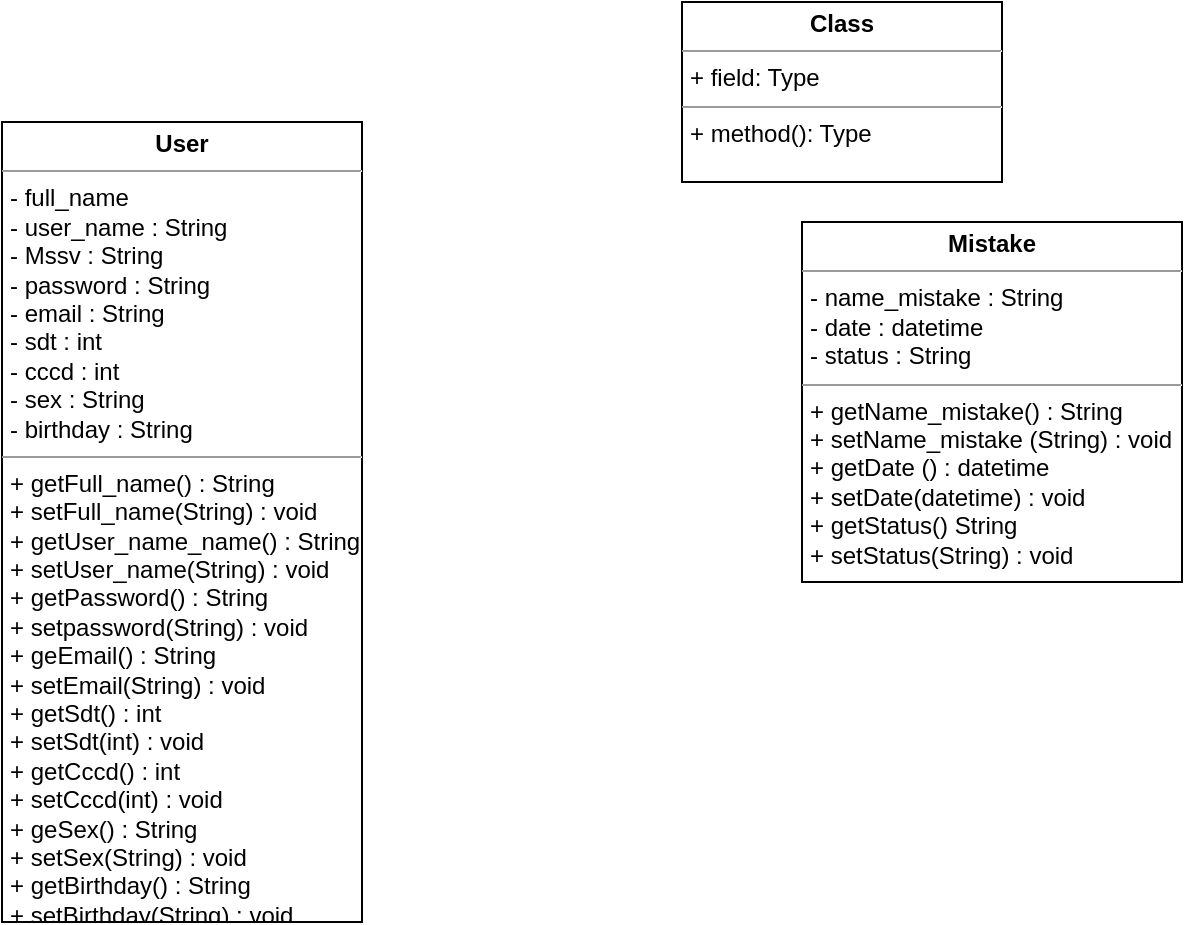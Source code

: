 <mxfile version="22.1.16" type="github">
  <diagram name="Trang-1" id="ub4iE0CZ1Mp9VNyecoae">
    <mxGraphModel dx="1050" dy="599" grid="1" gridSize="10" guides="1" tooltips="1" connect="1" arrows="1" fold="1" page="1" pageScale="1" pageWidth="827" pageHeight="1169" math="0" shadow="0">
      <root>
        <mxCell id="0" />
        <mxCell id="1" parent="0" />
        <mxCell id="cA_QavERVGoHL_NmuGd5-44" style="edgeStyle=orthogonalEdgeStyle;rounded=0;orthogonalLoop=1;jettySize=auto;html=1;exitX=1;exitY=0.5;exitDx=0;exitDy=0;entryX=0.5;entryY=0;entryDx=0;entryDy=0;" edge="1" parent="1" target="cA_QavERVGoHL_NmuGd5-43">
          <mxGeometry relative="1" as="geometry">
            <mxPoint x="460" y="1675" as="sourcePoint" />
          </mxGeometry>
        </mxCell>
        <mxCell id="cA_QavERVGoHL_NmuGd5-60" value="&lt;p style=&quot;margin:0px;margin-top:4px;text-align:center;&quot;&gt;&lt;b&gt;User&lt;/b&gt;&lt;/p&gt;&lt;hr size=&quot;1&quot;&gt;&lt;p style=&quot;margin:0px;margin-left:4px;&quot;&gt;- full_name&lt;/p&gt;&lt;p style=&quot;margin:0px;margin-left:4px;&quot;&gt;- user_name : String&lt;/p&gt;&lt;p style=&quot;margin:0px;margin-left:4px;&quot;&gt;- Mssv : String&lt;/p&gt;&lt;p style=&quot;margin:0px;margin-left:4px;&quot;&gt;- password : String&lt;/p&gt;&lt;p style=&quot;margin:0px;margin-left:4px;&quot;&gt;- email : String&lt;/p&gt;&lt;p style=&quot;margin:0px;margin-left:4px;&quot;&gt;- sdt : int&lt;/p&gt;&lt;p style=&quot;margin:0px;margin-left:4px;&quot;&gt;- cccd : int&lt;/p&gt;&lt;p style=&quot;margin:0px;margin-left:4px;&quot;&gt;- sex : String&lt;/p&gt;&lt;p style=&quot;margin:0px;margin-left:4px;&quot;&gt;- birthday : String&lt;/p&gt;&lt;hr size=&quot;1&quot;&gt;&lt;p style=&quot;margin:0px;margin-left:4px;&quot;&gt;+ getFull_name() : String&lt;/p&gt;&lt;p style=&quot;margin:0px;margin-left:4px;&quot;&gt;+ setFull_name(String) : void&lt;/p&gt;&lt;p style=&quot;border-color: var(--border-color); margin: 0px 0px 0px 4px;&quot;&gt;+ getUser_name_name() : String&lt;/p&gt;&lt;p style=&quot;border-color: var(--border-color); margin: 0px 0px 0px 4px;&quot;&gt;+ setUser_name(String) : void&lt;/p&gt;&lt;p style=&quot;border-color: var(--border-color); margin: 0px 0px 0px 4px;&quot;&gt;+ getPassword() : String&lt;/p&gt;&lt;p style=&quot;border-color: var(--border-color); margin: 0px 0px 0px 4px;&quot;&gt;+ setpassword(String) : void&lt;/p&gt;&lt;p style=&quot;border-color: var(--border-color); margin: 0px 0px 0px 4px;&quot;&gt;+ geEmail() : String&lt;/p&gt;&lt;p style=&quot;border-color: var(--border-color); margin: 0px 0px 0px 4px;&quot;&gt;+ setEmail(String) : void&lt;/p&gt;&lt;p style=&quot;border-color: var(--border-color); margin: 0px 0px 0px 4px;&quot;&gt;+ getSdt() : int&lt;/p&gt;&lt;p style=&quot;border-color: var(--border-color); margin: 0px 0px 0px 4px;&quot;&gt;+ setSdt(int) : void&lt;/p&gt;&lt;p style=&quot;border-color: var(--border-color); margin: 0px 0px 0px 4px;&quot;&gt;+ getCccd() : int&lt;/p&gt;&lt;p style=&quot;border-color: var(--border-color); margin: 0px 0px 0px 4px;&quot;&gt;+ setCccd(int) : void&lt;/p&gt;&lt;p style=&quot;border-color: var(--border-color); margin: 0px 0px 0px 4px;&quot;&gt;+ geSex() : String&lt;/p&gt;&lt;p style=&quot;border-color: var(--border-color); margin: 0px 0px 0px 4px;&quot;&gt;+ setSex(String) : void&lt;/p&gt;&lt;p style=&quot;border-color: var(--border-color); margin: 0px 0px 0px 4px;&quot;&gt;+ getBirthday() : String&lt;/p&gt;&lt;p style=&quot;border-color: var(--border-color); margin: 0px 0px 0px 4px;&quot;&gt;+ setBirthday(String) : void&lt;/p&gt;" style="verticalAlign=top;align=left;overflow=fill;fontSize=12;fontFamily=Helvetica;html=1;whiteSpace=wrap;" vertex="1" parent="1">
          <mxGeometry x="300" y="690" width="180" height="400" as="geometry" />
        </mxCell>
        <mxCell id="cA_QavERVGoHL_NmuGd5-61" value="&lt;p style=&quot;margin:0px;margin-top:4px;text-align:center;&quot;&gt;&lt;b&gt;Mistake&lt;/b&gt;&lt;/p&gt;&lt;hr size=&quot;1&quot;&gt;&lt;p style=&quot;margin:0px;margin-left:4px;&quot;&gt;- name_mistake : String&lt;/p&gt;&lt;p style=&quot;margin:0px;margin-left:4px;&quot;&gt;- date : datetime&lt;/p&gt;&lt;p style=&quot;margin:0px;margin-left:4px;&quot;&gt;- status : String&lt;/p&gt;&lt;hr size=&quot;1&quot;&gt;&lt;p style=&quot;margin:0px;margin-left:4px;&quot;&gt;+ getName_mistake() : String&lt;/p&gt;&lt;p style=&quot;margin:0px;margin-left:4px;&quot;&gt;+ setName_mistake (String) : void&lt;/p&gt;&lt;p style=&quot;margin:0px;margin-left:4px;&quot;&gt;+ getDate () : datetime&lt;/p&gt;&lt;p style=&quot;margin:0px;margin-left:4px;&quot;&gt;+ setDate(datetime) : void&lt;/p&gt;&lt;p style=&quot;margin:0px;margin-left:4px;&quot;&gt;+ getStatus() String&lt;/p&gt;&lt;p style=&quot;margin:0px;margin-left:4px;&quot;&gt;+ setStatus(String) : void&lt;/p&gt;" style="verticalAlign=top;align=left;overflow=fill;fontSize=12;fontFamily=Helvetica;html=1;whiteSpace=wrap;" vertex="1" parent="1">
          <mxGeometry x="700" y="740" width="190" height="180" as="geometry" />
        </mxCell>
        <mxCell id="cA_QavERVGoHL_NmuGd5-62" value="&lt;p style=&quot;margin:0px;margin-top:4px;text-align:center;&quot;&gt;&lt;b&gt;Class&lt;/b&gt;&lt;/p&gt;&lt;hr size=&quot;1&quot;/&gt;&lt;p style=&quot;margin:0px;margin-left:4px;&quot;&gt;+ field: Type&lt;/p&gt;&lt;hr size=&quot;1&quot;/&gt;&lt;p style=&quot;margin:0px;margin-left:4px;&quot;&gt;+ method(): Type&lt;/p&gt;" style="verticalAlign=top;align=left;overflow=fill;fontSize=12;fontFamily=Helvetica;html=1;whiteSpace=wrap;" vertex="1" parent="1">
          <mxGeometry x="640" y="630" width="160" height="90" as="geometry" />
        </mxCell>
      </root>
    </mxGraphModel>
  </diagram>
</mxfile>
